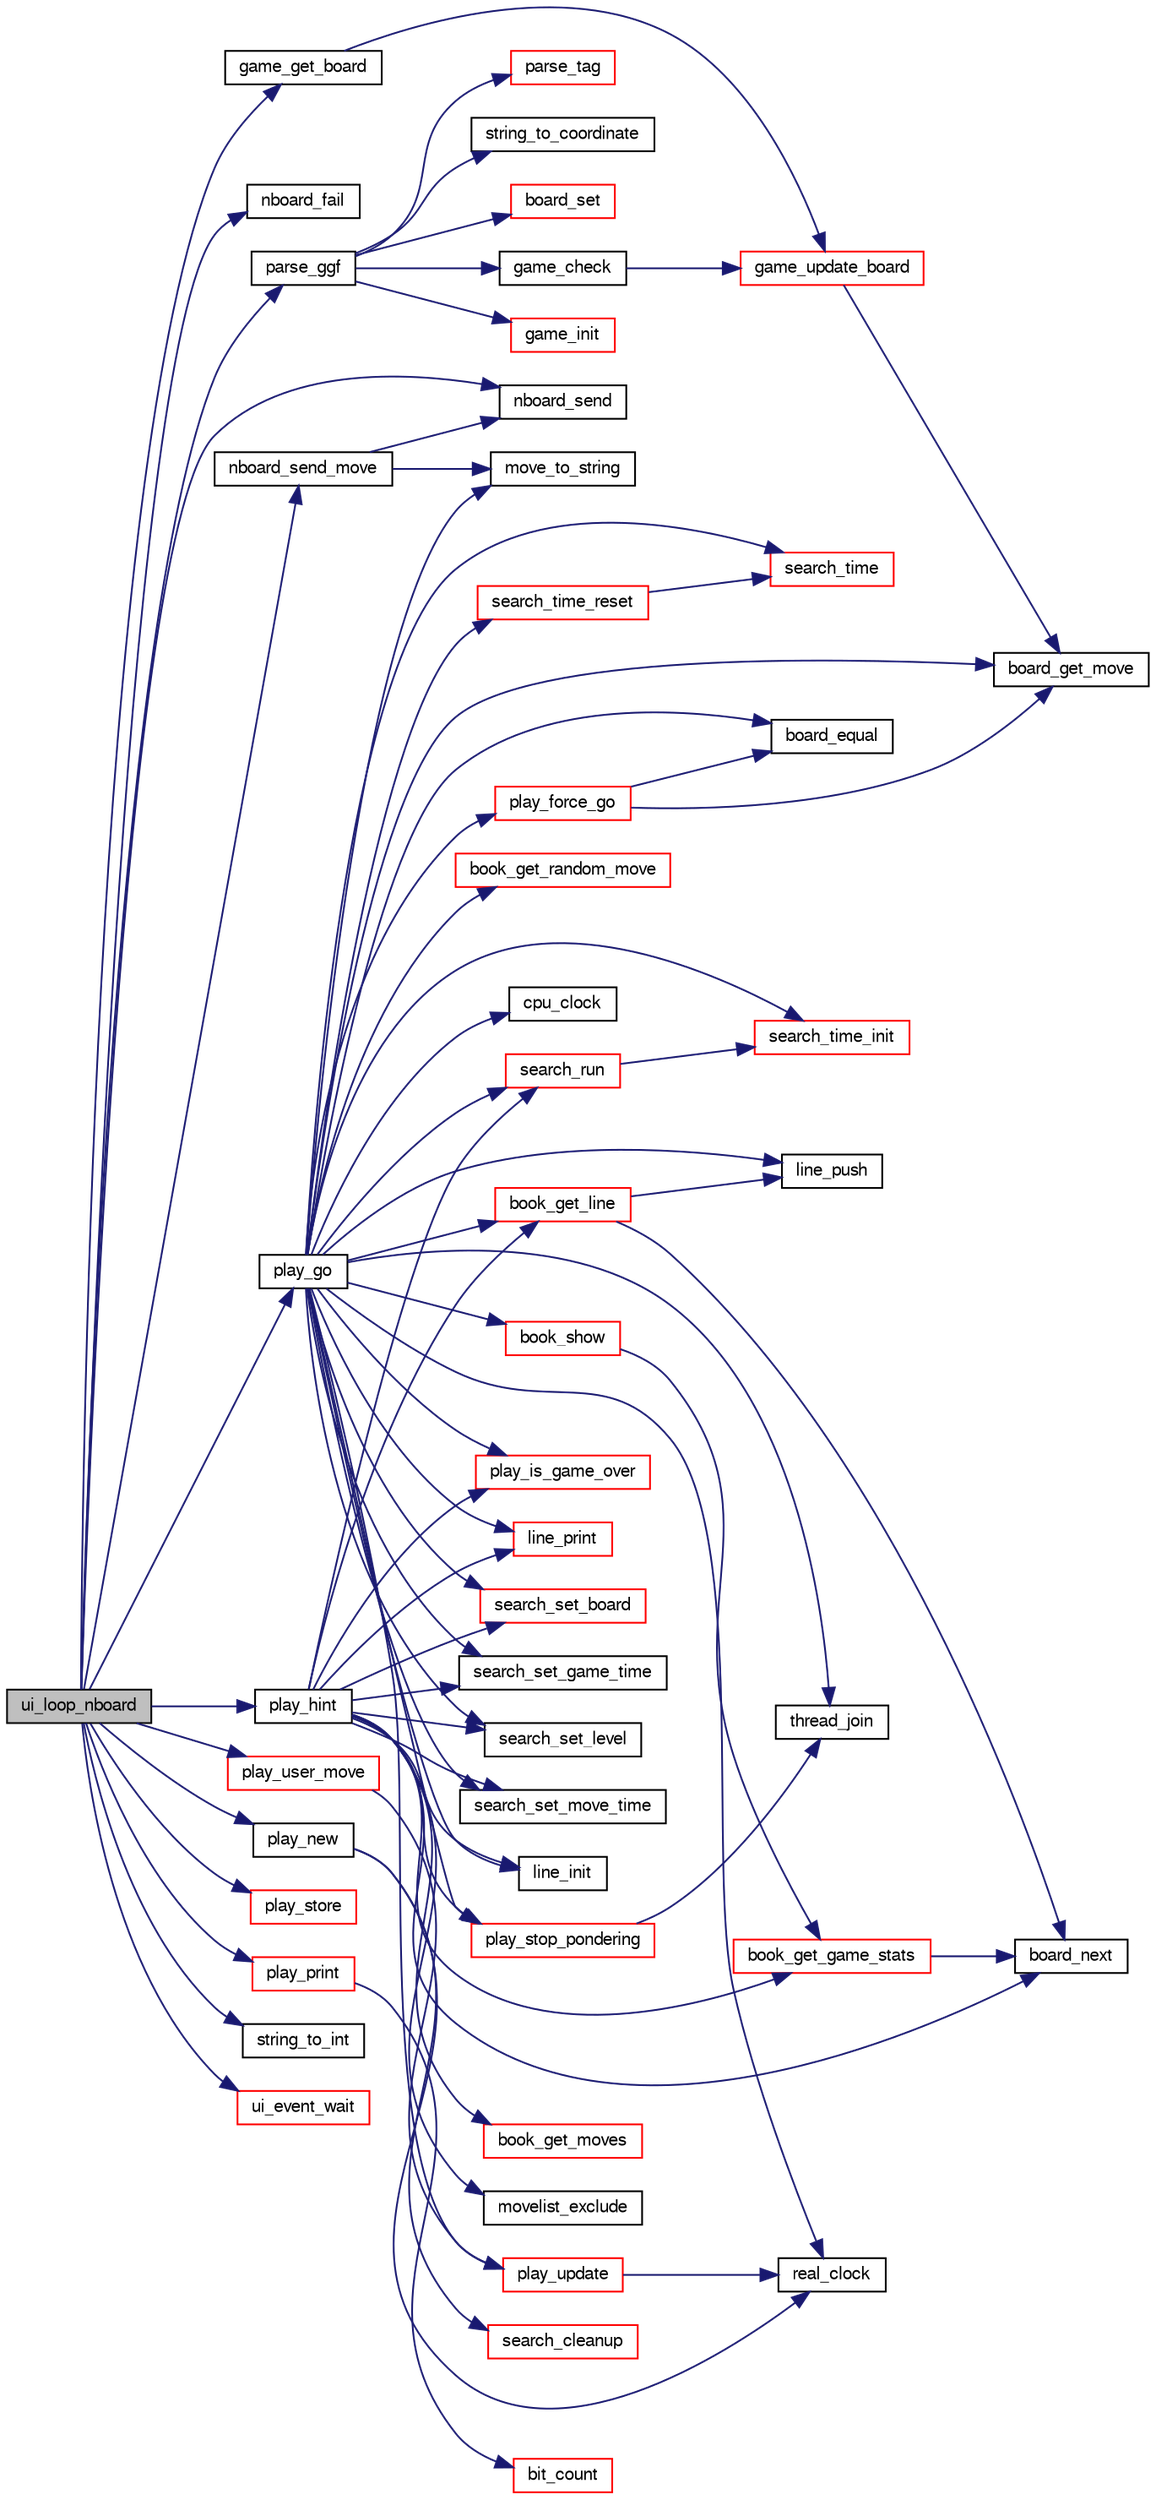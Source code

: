 digraph "ui_loop_nboard"
{
 // LATEX_PDF_SIZE
  bgcolor="transparent";
  edge [fontname="FreeSans",fontsize="10",labelfontname="FreeSans",labelfontsize="10"];
  node [fontname="FreeSans",fontsize="10",shape=record];
  rankdir="LR";
  Node1 [label="ui_loop_nboard",height=0.2,width=0.4,color="black", fillcolor="grey75", style="filled", fontcolor="black",tooltip="Loop event."];
  Node1 -> Node2 [color="midnightblue",fontsize="10",style="solid",fontname="FreeSans"];
  Node2 [label="game_get_board",height=0.2,width=0.4,color="black",URL="$game_8c.html#ad7449cc460e08f4fa241652940fa914e",tooltip="Get the board after 'ply' move."];
  Node2 -> Node3 [color="midnightblue",fontsize="10",style="solid",fontname="FreeSans"];
  Node3 [label="game_update_board",height=0.2,width=0.4,color="red",URL="$game_8c.html#a2b48a650adb24509ed0d0e2267ecfd21",tooltip="update a board."];
  Node3 -> Node4 [color="midnightblue",fontsize="10",style="solid",fontname="FreeSans"];
  Node4 [label="board_get_move",height=0.2,width=0.4,color="black",URL="$board_8c.html#a3b5748c109770fe228ea15b562c0f113",tooltip="Compute a move."];
  Node1 -> Node19 [color="midnightblue",fontsize="10",style="solid",fontname="FreeSans"];
  Node19 [label="nboard_fail",height=0.2,width=0.4,color="black",URL="$nboard_8c.html#aa650e744098c2fa99cf43b0d25038a8c",tooltip=" "];
  Node1 -> Node20 [color="midnightblue",fontsize="10",style="solid",fontname="FreeSans"];
  Node20 [label="nboard_send",height=0.2,width=0.4,color="black",URL="$nboard_8c.html#a41829799a73bf33d37592a84bda025d0",tooltip=" "];
  Node1 -> Node21 [color="midnightblue",fontsize="10",style="solid",fontname="FreeSans"];
  Node21 [label="nboard_send_move",height=0.2,width=0.4,color="black",URL="$nboard_8c.html#a82c640bade8dbe92ffb8fed1e2aaae50",tooltip=" "];
  Node21 -> Node22 [color="midnightblue",fontsize="10",style="solid",fontname="FreeSans"];
  Node22 [label="move_to_string",height=0.2,width=0.4,color="black",URL="$move_8c.html#a5d61a3318dc80a3171250974a921055d",tooltip="Print out a move."];
  Node21 -> Node20 [color="midnightblue",fontsize="10",style="solid",fontname="FreeSans"];
  Node1 -> Node23 [color="midnightblue",fontsize="10",style="solid",fontname="FreeSans"];
  Node23 [label="parse_ggf",height=0.2,width=0.4,color="black",URL="$game_8c.html#aa3450bd962d2712d7d72160e5d168784",tooltip="Parse a ggf game from a string."];
  Node23 -> Node24 [color="midnightblue",fontsize="10",style="solid",fontname="FreeSans"];
  Node24 [label="board_set",height=0.2,width=0.4,color="red",URL="$board_8c.html#ac0093f2761e80a495d781b41e7b5a703",tooltip="Set a board from a string description."];
  Node23 -> Node25 [color="midnightblue",fontsize="10",style="solid",fontname="FreeSans"];
  Node25 [label="game_check",height=0.2,width=0.4,color="black",URL="$game_8c.html#a1f0266528345e70e79788632786bfdcd",tooltip="Check a game."];
  Node25 -> Node3 [color="midnightblue",fontsize="10",style="solid",fontname="FreeSans"];
  Node23 -> Node26 [color="midnightblue",fontsize="10",style="solid",fontname="FreeSans"];
  Node26 [label="game_init",height=0.2,width=0.4,color="red",URL="$game_8c.html#a815d1396a9520784a331cebb5587e0b0",tooltip="Create an empty game."];
  Node23 -> Node28 [color="midnightblue",fontsize="10",style="solid",fontname="FreeSans"];
  Node28 [label="parse_tag",height=0.2,width=0.4,color="red",URL="$game_8c.html#a6afda57de013f92b80f7334d54c1d300",tooltip="Parse a Tag/value ggf pair from a string."];
  Node23 -> Node30 [color="midnightblue",fontsize="10",style="solid",fontname="FreeSans"];
  Node30 [label="string_to_coordinate",height=0.2,width=0.4,color="black",URL="$util_8c.html#a5648be0e41416bac513e53441d3cfd36",tooltip="Convert the two first chars of a string into a coordinate."];
  Node1 -> Node31 [color="midnightblue",fontsize="10",style="solid",fontname="FreeSans"];
  Node31 [label="play_go",height=0.2,width=0.4,color="black",URL="$play_8c.html#aeba64a0b6660a04cff93da447da3f746",tooltip="Start thinking."];
  Node31 -> Node32 [color="midnightblue",fontsize="10",style="solid",fontname="FreeSans"];
  Node32 [label="board_equal",height=0.2,width=0.4,color="black",URL="$board_8c.html#a8b5bfe9db13bf07894a8bc77e3ebfbbe",tooltip="Compare two board for equality."];
  Node31 -> Node4 [color="midnightblue",fontsize="10",style="solid",fontname="FreeSans"];
  Node31 -> Node33 [color="midnightblue",fontsize="10",style="solid",fontname="FreeSans"];
  Node33 [label="book_get_line",height=0.2,width=0.4,color="red",URL="$book_8c.html#a5c4b33003cbd770b19d394d4f6dd6a4f",tooltip="Get a variation from the book."];
  Node33 -> Node35 [color="midnightblue",fontsize="10",style="solid",fontname="FreeSans"];
  Node35 [label="board_next",height=0.2,width=0.4,color="black",URL="$board_8c.html#aa02d38e320edf6b9d695e2b1eed6c85f",tooltip="Compute a board resulting of a move played on a previous board."];
  Node33 -> Node45 [color="midnightblue",fontsize="10",style="solid",fontname="FreeSans"];
  Node45 [label="line_push",height=0.2,width=0.4,color="black",URL="$move_8c.html#a1781d0a89d5c0c8831bb7eb845d19976",tooltip="Add a move to the sequence."];
  Node31 -> Node51 [color="midnightblue",fontsize="10",style="solid",fontname="FreeSans"];
  Node51 [label="book_get_random_move",height=0.2,width=0.4,color="red",URL="$book_8c.html#a71ddeb4c807f9833f5e8507ba9dab350",tooltip="Get a move at random from the opening book."];
  Node31 -> Node52 [color="midnightblue",fontsize="10",style="solid",fontname="FreeSans"];
  Node52 [label="book_show",height=0.2,width=0.4,color="red",URL="$book_8c.html#a393a42eb1a3ce423cad7df4eb4ffaac4",tooltip="Display a position from the book."];
  Node52 -> Node53 [color="midnightblue",fontsize="10",style="solid",fontname="FreeSans"];
  Node53 [label="book_get_game_stats",height=0.2,width=0.4,color="red",URL="$book_8c.html#aa7c2d0e635012ae756261619a1188e5c",tooltip="Get game statistics from a position."];
  Node53 -> Node35 [color="midnightblue",fontsize="10",style="solid",fontname="FreeSans"];
  Node31 -> Node57 [color="midnightblue",fontsize="10",style="solid",fontname="FreeSans"];
  Node57 [label="cpu_clock",height=0.2,width=0.4,color="black",URL="$util_8h.html#a476050b74be66b76cf5d30c89a837798",tooltip=" "];
  Node31 -> Node58 [color="midnightblue",fontsize="10",style="solid",fontname="FreeSans"];
  Node58 [label="line_init",height=0.2,width=0.4,color="black",URL="$move_8c.html#a833b8b36407a601e79b24179cbebbef8",tooltip="Initialize a sequence of moves."];
  Node31 -> Node59 [color="midnightblue",fontsize="10",style="solid",fontname="FreeSans"];
  Node59 [label="line_print",height=0.2,width=0.4,color="red",URL="$move_8c.html#a0ae53ce219676b29cf33f8e7586f75a9",tooltip="Print a move sequence."];
  Node31 -> Node45 [color="midnightblue",fontsize="10",style="solid",fontname="FreeSans"];
  Node31 -> Node22 [color="midnightblue",fontsize="10",style="solid",fontname="FreeSans"];
  Node31 -> Node61 [color="midnightblue",fontsize="10",style="solid",fontname="FreeSans"];
  Node61 [label="play_force_go",height=0.2,width=0.4,color="red",URL="$play_8c.html#a0fac168d26c41a2a24f357011d546143",tooltip="Play a forced move."];
  Node61 -> Node32 [color="midnightblue",fontsize="10",style="solid",fontname="FreeSans"];
  Node61 -> Node4 [color="midnightblue",fontsize="10",style="solid",fontname="FreeSans"];
  Node31 -> Node62 [color="midnightblue",fontsize="10",style="solid",fontname="FreeSans"];
  Node62 [label="play_is_game_over",height=0.2,width=0.4,color="red",URL="$play_8c.html#ad8fbdebca393fc37414e594b098650b3",tooltip="Check if game is over."];
  Node31 -> Node63 [color="midnightblue",fontsize="10",style="solid",fontname="FreeSans"];
  Node63 [label="play_stop_pondering",height=0.2,width=0.4,color="red",URL="$play_8c.html#a4a4b7bf94f1ee79c788fbcca3ddc347f",tooltip="Stop pondering."];
  Node63 -> Node66 [color="midnightblue",fontsize="10",style="solid",fontname="FreeSans"];
  Node66 [label="thread_join",height=0.2,width=0.4,color="black",URL="$util_8c.html#a52efa84f4cfd49921787886d9543ab64",tooltip="Join a thread."];
  Node31 -> Node67 [color="midnightblue",fontsize="10",style="solid",fontname="FreeSans"];
  Node67 [label="play_update",height=0.2,width=0.4,color="red",URL="$play_8c.html#a565bcabc21b749bfaad647fd4a4225ea",tooltip="Update the game."];
  Node67 -> Node69 [color="midnightblue",fontsize="10",style="solid",fontname="FreeSans"];
  Node69 [label="real_clock",height=0.2,width=0.4,color="black",URL="$util_8h.html#a358b4c5eab4941b90bb9ef1676e5f7e5",tooltip=" "];
  Node31 -> Node69 [color="midnightblue",fontsize="10",style="solid",fontname="FreeSans"];
  Node31 -> Node70 [color="midnightblue",fontsize="10",style="solid",fontname="FreeSans"];
  Node70 [label="search_run",height=0.2,width=0.4,color="red",URL="$root_8c.html#ae8b727693fc7a90e504bd8abec158c84",tooltip="Search the bestmove of a given board."];
  Node70 -> Node199 [color="midnightblue",fontsize="10",style="solid",fontname="FreeSans"];
  Node199 [label="search_time_init",height=0.2,width=0.4,color="red",URL="$search_8c.html#a0338bb851c866a94b8451004068fa394",tooltip="Initialize the alloted time."];
  Node31 -> Node202 [color="midnightblue",fontsize="10",style="solid",fontname="FreeSans"];
  Node202 [label="search_set_board",height=0.2,width=0.4,color="red",URL="$search_8c.html#a99ecde00b1e5da1b9366b69ec1971568",tooltip="Set the board to analyze."];
  Node31 -> Node203 [color="midnightblue",fontsize="10",style="solid",fontname="FreeSans"];
  Node203 [label="search_set_game_time",height=0.2,width=0.4,color="black",URL="$search_8c.html#aff1b83c3891eb0c777f3dfc74ce5fb25",tooltip="set time to search."];
  Node31 -> Node204 [color="midnightblue",fontsize="10",style="solid",fontname="FreeSans"];
  Node204 [label="search_set_level",height=0.2,width=0.4,color="black",URL="$search_8c.html#a06bb5a695032b0cc1d8e8ca51e231ad7",tooltip="Set the search level."];
  Node31 -> Node205 [color="midnightblue",fontsize="10",style="solid",fontname="FreeSans"];
  Node205 [label="search_set_move_time",height=0.2,width=0.4,color="black",URL="$search_8c.html#ad85c25af88314b0b35b544ed1721298b",tooltip="set time to search."];
  Node31 -> Node160 [color="midnightblue",fontsize="10",style="solid",fontname="FreeSans"];
  Node160 [label="search_time",height=0.2,width=0.4,color="red",URL="$search_8c.html#afcdfa9c4ac42ff535885efeb671ffe8d",tooltip="Return the time spent by the search."];
  Node31 -> Node199 [color="midnightblue",fontsize="10",style="solid",fontname="FreeSans"];
  Node31 -> Node206 [color="midnightblue",fontsize="10",style="solid",fontname="FreeSans"];
  Node206 [label="search_time_reset",height=0.2,width=0.4,color="red",URL="$search_8c.html#a1e267482ae343ba46e8d1b8c9ae26cb8",tooltip="Reset the alloted time."];
  Node206 -> Node160 [color="midnightblue",fontsize="10",style="solid",fontname="FreeSans"];
  Node31 -> Node66 [color="midnightblue",fontsize="10",style="solid",fontname="FreeSans"];
  Node1 -> Node207 [color="midnightblue",fontsize="10",style="solid",fontname="FreeSans"];
  Node207 [label="play_hint",height=0.2,width=0.4,color="black",URL="$play_8c.html#a331a1824215c3c7be0241fe0e2d4da57",tooltip="Start thinking."];
  Node207 -> Node35 [color="midnightblue",fontsize="10",style="solid",fontname="FreeSans"];
  Node207 -> Node53 [color="midnightblue",fontsize="10",style="solid",fontname="FreeSans"];
  Node207 -> Node33 [color="midnightblue",fontsize="10",style="solid",fontname="FreeSans"];
  Node207 -> Node208 [color="midnightblue",fontsize="10",style="solid",fontname="FreeSans"];
  Node208 [label="book_get_moves",height=0.2,width=0.4,color="red",URL="$book_8c.html#aa1610f481122264992eac876893fdf35",tooltip="Get a list of moves from the book."];
  Node207 -> Node58 [color="midnightblue",fontsize="10",style="solid",fontname="FreeSans"];
  Node207 -> Node59 [color="midnightblue",fontsize="10",style="solid",fontname="FreeSans"];
  Node207 -> Node209 [color="midnightblue",fontsize="10",style="solid",fontname="FreeSans"];
  Node209 [label="movelist_exclude",height=0.2,width=0.4,color="black",URL="$move_8c.html#aaca84d935896de10246179ca27982929",tooltip="Exclude a move."];
  Node207 -> Node62 [color="midnightblue",fontsize="10",style="solid",fontname="FreeSans"];
  Node207 -> Node63 [color="midnightblue",fontsize="10",style="solid",fontname="FreeSans"];
  Node207 -> Node70 [color="midnightblue",fontsize="10",style="solid",fontname="FreeSans"];
  Node207 -> Node202 [color="midnightblue",fontsize="10",style="solid",fontname="FreeSans"];
  Node207 -> Node203 [color="midnightblue",fontsize="10",style="solid",fontname="FreeSans"];
  Node207 -> Node204 [color="midnightblue",fontsize="10",style="solid",fontname="FreeSans"];
  Node207 -> Node205 [color="midnightblue",fontsize="10",style="solid",fontname="FreeSans"];
  Node1 -> Node210 [color="midnightblue",fontsize="10",style="solid",fontname="FreeSans"];
  Node210 [label="play_new",height=0.2,width=0.4,color="black",URL="$play_8c.html#a61b819f1f97c593c9ed9b75b8a99e719",tooltip="Start a new game."];
  Node210 -> Node69 [color="midnightblue",fontsize="10",style="solid",fontname="FreeSans"];
  Node210 -> Node211 [color="midnightblue",fontsize="10",style="solid",fontname="FreeSans"];
  Node211 [label="search_cleanup",height=0.2,width=0.4,color="red",URL="$search_8c.html#a7b93f77633c01068248bd9072013981a",tooltip="Clean-up some search data."];
  Node1 -> Node212 [color="midnightblue",fontsize="10",style="solid",fontname="FreeSans"];
  Node212 [label="play_print",height=0.2,width=0.4,color="red",URL="$play_8c.html#a271dcbbc65d1c9645070a03676a0fe29",tooltip="Print the game state."];
  Node212 -> Node10 [color="midnightblue",fontsize="10",style="solid",fontname="FreeSans"];
  Node10 [label="bit_count",height=0.2,width=0.4,color="red",URL="$bit_8c.html#a830fec0a90989da1f1900ff609b92167",tooltip="Count the number of bits set to one in an unsigned long long."];
  Node1 -> Node213 [color="midnightblue",fontsize="10",style="solid",fontname="FreeSans"];
  Node213 [label="play_store",height=0.2,width=0.4,color="red",URL="$play_8c.html#a050579c3f94a2d5990bc186369ad7980",tooltip="store the game into the opening book"];
  Node1 -> Node235 [color="midnightblue",fontsize="10",style="solid",fontname="FreeSans"];
  Node235 [label="play_user_move",height=0.2,width=0.4,color="red",URL="$play_8c.html#a7c5196ce6ab45f351647f82a000cd265",tooltip="Play a user move."];
  Node235 -> Node67 [color="midnightblue",fontsize="10",style="solid",fontname="FreeSans"];
  Node1 -> Node238 [color="midnightblue",fontsize="10",style="solid",fontname="FreeSans"];
  Node238 [label="string_to_int",height=0.2,width=0.4,color="black",URL="$util_8c.html#a892b51d59129915627472acdf3265d3b",tooltip="Convert a string into an integer."];
  Node1 -> Node239 [color="midnightblue",fontsize="10",style="solid",fontname="FreeSans"];
  Node239 [label="ui_event_wait",height=0.2,width=0.4,color="red",URL="$ui_8c.html#ac3d9125e9061d4d928b05b720fffbb0d",tooltip="Wait input."];
}
